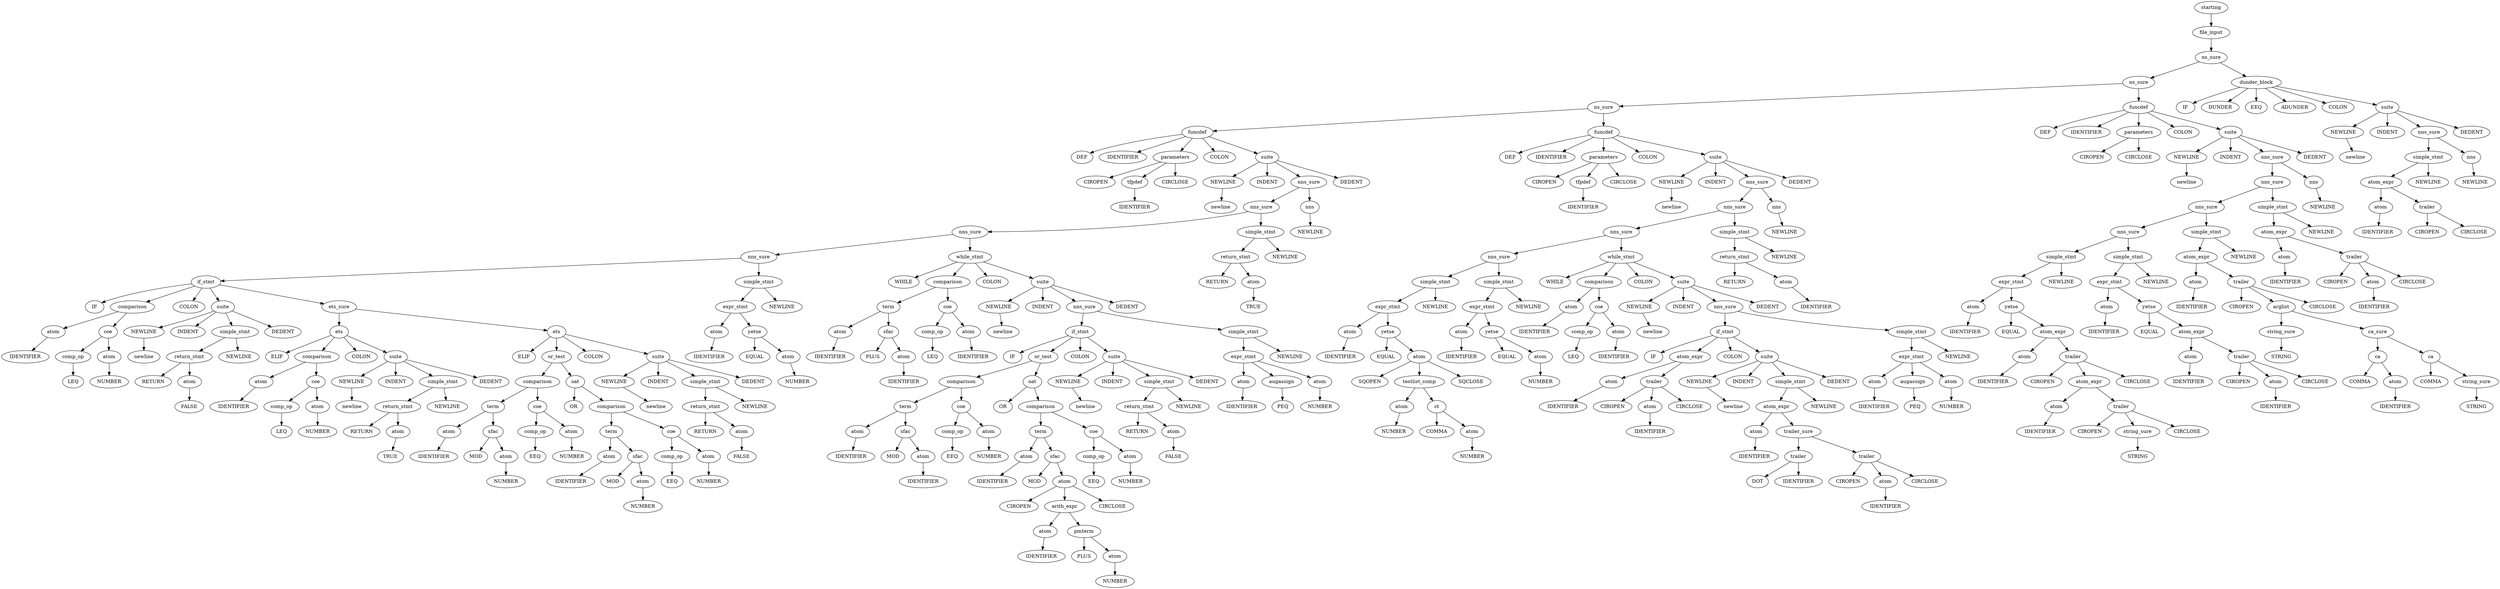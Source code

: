 digraph ASTVisual {
 ordering = out ;
10 [ label="tfpdef"]
20 [ label="IDENTIFIER"]
30 [ label="parameters"]
40 [ label="CIROPEN"]
50 [ label="CIRCLOSE"]
60 [ label="NEWLINE"]
70 [ label="newline"]
80 [ label="atom"]
90 [ label="IDENTIFIER"]
100 [ label="comp_op"]
110 [ label="LEQ"]
120 [ label="atom"]
130 [ label="NUMBER"]
140 [ label="coe"]
150 [ label="comparison"]
160 [ label="NEWLINE"]
170 [ label="newline"]
180 [ label="atom"]
190 [ label="FALSE"]
200 [ label="return_stmt"]
210 [ label="RETURN"]
220 [ label="simple_stmt"]
230 [ label="NEWLINE"]
240 [ label="suite"]
250 [ label="INDENT"]
260 [ label="DEDENT"]
270 [ label="atom"]
280 [ label="IDENTIFIER"]
290 [ label="comp_op"]
300 [ label="LEQ"]
310 [ label="atom"]
320 [ label="NUMBER"]
330 [ label="coe"]
340 [ label="comparison"]
350 [ label="NEWLINE"]
360 [ label="newline"]
370 [ label="atom"]
380 [ label="TRUE"]
390 [ label="return_stmt"]
400 [ label="RETURN"]
410 [ label="simple_stmt"]
420 [ label="NEWLINE"]
430 [ label="suite"]
440 [ label="INDENT"]
450 [ label="DEDENT"]
460 [ label="ets"]
470 [ label="ELIF"]
480 [ label="COLON"]
490 [ label="atom"]
500 [ label="IDENTIFIER"]
510 [ label="atom"]
520 [ label="NUMBER"]
530 [ label="sfac"]
540 [ label="MOD"]
550 [ label="term"]
560 [ label="comp_op"]
570 [ label="EEQ"]
580 [ label="atom"]
590 [ label="NUMBER"]
600 [ label="coe"]
610 [ label="comparison"]
620 [ label="atom"]
630 [ label="IDENTIFIER"]
640 [ label="atom"]
650 [ label="NUMBER"]
660 [ label="sfac"]
670 [ label="MOD"]
680 [ label="term"]
690 [ label="comp_op"]
700 [ label="EEQ"]
710 [ label="atom"]
720 [ label="NUMBER"]
730 [ label="coe"]
740 [ label="comparison"]
750 [ label="oat"]
760 [ label="OR"]
770 [ label="or_test"]
780 [ label="NEWLINE"]
790 [ label="newline"]
800 [ label="atom"]
810 [ label="FALSE"]
820 [ label="return_stmt"]
830 [ label="RETURN"]
840 [ label="simple_stmt"]
850 [ label="NEWLINE"]
860 [ label="suite"]
870 [ label="INDENT"]
880 [ label="DEDENT"]
890 [ label="ets"]
900 [ label="ELIF"]
910 [ label="COLON"]
920 [ label="ets_sure"]
930 [ label="if_stmt"]
940 [ label="IF"]
950 [ label="COLON"]
960 [ label="atom"]
970 [ label="IDENTIFIER"]
980 [ label="atom"]
990 [ label="NUMBER"]
1000 [ label="yetse"]
1010 [ label="EQUAL"]
1020 [ label="expr_stmt"]
1030 [ label="simple_stmt"]
1040 [ label="NEWLINE"]
1050 [ label="nns_sure"]
1060 [ label="atom"]
1070 [ label="IDENTIFIER"]
1080 [ label="atom"]
1090 [ label="IDENTIFIER"]
1100 [ label="sfac"]
1110 [ label="PLUS"]
1120 [ label="term"]
1130 [ label="comp_op"]
1140 [ label="LEQ"]
1150 [ label="atom"]
1160 [ label="IDENTIFIER"]
1170 [ label="coe"]
1180 [ label="comparison"]
1190 [ label="NEWLINE"]
1200 [ label="newline"]
1210 [ label="atom"]
1220 [ label="IDENTIFIER"]
1230 [ label="atom"]
1240 [ label="IDENTIFIER"]
1250 [ label="sfac"]
1260 [ label="MOD"]
1270 [ label="term"]
1280 [ label="comp_op"]
1290 [ label="EEQ"]
1300 [ label="atom"]
1310 [ label="NUMBER"]
1320 [ label="coe"]
1330 [ label="comparison"]
1340 [ label="atom"]
1350 [ label="IDENTIFIER"]
1360 [ label="atom"]
1370 [ label="IDENTIFIER"]
1380 [ label="atom"]
1390 [ label="NUMBER"]
1400 [ label="pmterm"]
1410 [ label="PLUS"]
1420 [ label="arith_expr"]
1430 [ label="atom"]
1440 [ label="CIROPEN"]
1450 [ label="CIRCLOSE"]
1460 [ label="sfac"]
1470 [ label="MOD"]
1480 [ label="term"]
1490 [ label="comp_op"]
1500 [ label="EEQ"]
1510 [ label="atom"]
1520 [ label="NUMBER"]
1530 [ label="coe"]
1540 [ label="comparison"]
1550 [ label="oat"]
1560 [ label="OR"]
1570 [ label="or_test"]
1580 [ label="NEWLINE"]
1590 [ label="newline"]
1600 [ label="atom"]
1610 [ label="FALSE"]
1620 [ label="return_stmt"]
1630 [ label="RETURN"]
1640 [ label="simple_stmt"]
1650 [ label="NEWLINE"]
1660 [ label="suite"]
1670 [ label="INDENT"]
1680 [ label="DEDENT"]
1690 [ label="if_stmt"]
1700 [ label="IF"]
1710 [ label="COLON"]
1720 [ label="atom"]
1730 [ label="IDENTIFIER"]
1740 [ label="augassign"]
1750 [ label="PEQ"]
1760 [ label="atom"]
1770 [ label="NUMBER"]
1780 [ label="expr_stmt"]
1790 [ label="simple_stmt"]
1800 [ label="NEWLINE"]
1810 [ label="nns_sure"]
1820 [ label="suite"]
1830 [ label="INDENT"]
1840 [ label="DEDENT"]
1850 [ label="while_stmt"]
1860 [ label="WHILE"]
1870 [ label="COLON"]
1880 [ label="nns_sure"]
1890 [ label="atom"]
1900 [ label="TRUE"]
1910 [ label="return_stmt"]
1920 [ label="RETURN"]
1930 [ label="simple_stmt"]
1940 [ label="NEWLINE"]
1950 [ label="nns_sure"]
1960 [ label="nns"]
1970 [ label="NEWLINE"]
1980 [ label="nns_sure"]
1990 [ label="suite"]
2000 [ label="INDENT"]
2010 [ label="DEDENT"]
2020 [ label="funcdef"]
2030 [ label="DEF"]
2040 [ label="IDENTIFIER"]
2050 [ label="COLON"]
2060 [ label="tfpdef"]
2070 [ label="IDENTIFIER"]
2080 [ label="parameters"]
2090 [ label="CIROPEN"]
2100 [ label="CIRCLOSE"]
2110 [ label="NEWLINE"]
2120 [ label="newline"]
2130 [ label="atom"]
2140 [ label="IDENTIFIER"]
2150 [ label="atom"]
2160 [ label="NUMBER"]
2170 [ label="atom"]
2180 [ label="NUMBER"]
2190 [ label="ct"]
2200 [ label="COMMA"]
2210 [ label="testlist_comp"]
2220 [ label="atom"]
2230 [ label="SQOPEN"]
2240 [ label="SQCLOSE"]
2250 [ label="yetse"]
2260 [ label="EQUAL"]
2270 [ label="expr_stmt"]
2280 [ label="simple_stmt"]
2290 [ label="NEWLINE"]
2300 [ label="atom"]
2310 [ label="IDENTIFIER"]
2320 [ label="atom"]
2330 [ label="NUMBER"]
2340 [ label="yetse"]
2350 [ label="EQUAL"]
2360 [ label="expr_stmt"]
2370 [ label="simple_stmt"]
2380 [ label="NEWLINE"]
2390 [ label="nns_sure"]
2400 [ label="atom"]
2410 [ label="IDENTIFIER"]
2420 [ label="comp_op"]
2430 [ label="LEQ"]
2440 [ label="atom"]
2450 [ label="IDENTIFIER"]
2460 [ label="coe"]
2470 [ label="comparison"]
2480 [ label="NEWLINE"]
2490 [ label="newline"]
2500 [ label="atom"]
2510 [ label="IDENTIFIER"]
2520 [ label="atom"]
2530 [ label="IDENTIFIER"]
2540 [ label="trailer"]
2550 [ label="CIROPEN"]
2560 [ label="CIRCLOSE"]
2570 [ label="atom_expr"]
2580 [ label="NEWLINE"]
2590 [ label="newline"]
2600 [ label="atom"]
2610 [ label="IDENTIFIER"]
2620 [ label="trailer"]
2630 [ label="DOT"]
2640 [ label="IDENTIFIER"]
2650 [ label="atom"]
2660 [ label="IDENTIFIER"]
2670 [ label="trailer"]
2680 [ label="CIROPEN"]
2690 [ label="CIRCLOSE"]
2700 [ label="trailer_sure"]
2710 [ label="atom_expr"]
2720 [ label="simple_stmt"]
2730 [ label="NEWLINE"]
2740 [ label="suite"]
2750 [ label="INDENT"]
2760 [ label="DEDENT"]
2770 [ label="if_stmt"]
2780 [ label="IF"]
2790 [ label="COLON"]
2800 [ label="atom"]
2810 [ label="IDENTIFIER"]
2820 [ label="augassign"]
2830 [ label="PEQ"]
2840 [ label="atom"]
2850 [ label="NUMBER"]
2860 [ label="expr_stmt"]
2870 [ label="simple_stmt"]
2880 [ label="NEWLINE"]
2890 [ label="nns_sure"]
2900 [ label="suite"]
2910 [ label="INDENT"]
2920 [ label="DEDENT"]
2930 [ label="while_stmt"]
2940 [ label="WHILE"]
2950 [ label="COLON"]
2960 [ label="nns_sure"]
2970 [ label="atom"]
2980 [ label="IDENTIFIER"]
2990 [ label="return_stmt"]
3000 [ label="RETURN"]
3010 [ label="simple_stmt"]
3020 [ label="NEWLINE"]
3030 [ label="nns_sure"]
3040 [ label="nns"]
3050 [ label="NEWLINE"]
3060 [ label="nns_sure"]
3070 [ label="suite"]
3080 [ label="INDENT"]
3090 [ label="DEDENT"]
3100 [ label="funcdef"]
3110 [ label="DEF"]
3120 [ label="IDENTIFIER"]
3130 [ label="COLON"]
3140 [ label="ns_sure"]
3150 [ label="parameters"]
3160 [ label="CIROPEN"]
3170 [ label="CIRCLOSE"]
3180 [ label="NEWLINE"]
3190 [ label="newline"]
3200 [ label="atom"]
3210 [ label="IDENTIFIER"]
3220 [ label="atom"]
3230 [ label="IDENTIFIER"]
3240 [ label="atom"]
3250 [ label="IDENTIFIER"]
3260 [ label="string_sure"]
3270 [ label="STRING"]
3280 [ label="trailer"]
3290 [ label="CIROPEN"]
3300 [ label="CIRCLOSE"]
3310 [ label="atom_expr"]
3320 [ label="trailer"]
3330 [ label="CIROPEN"]
3340 [ label="CIRCLOSE"]
3350 [ label="atom_expr"]
3360 [ label="yetse"]
3370 [ label="EQUAL"]
3380 [ label="expr_stmt"]
3390 [ label="simple_stmt"]
3400 [ label="NEWLINE"]
3410 [ label="atom"]
3420 [ label="IDENTIFIER"]
3430 [ label="atom"]
3440 [ label="IDENTIFIER"]
3450 [ label="atom"]
3460 [ label="IDENTIFIER"]
3470 [ label="trailer"]
3480 [ label="CIROPEN"]
3490 [ label="CIRCLOSE"]
3500 [ label="atom_expr"]
3510 [ label="yetse"]
3520 [ label="EQUAL"]
3530 [ label="expr_stmt"]
3540 [ label="simple_stmt"]
3550 [ label="NEWLINE"]
3560 [ label="nns_sure"]
3570 [ label="atom"]
3580 [ label="IDENTIFIER"]
3590 [ label="string_sure"]
3600 [ label="STRING"]
3610 [ label="atom"]
3620 [ label="IDENTIFIER"]
3630 [ label="ca"]
3640 [ label="COMMA"]
3650 [ label="string_sure"]
3660 [ label="STRING"]
3670 [ label="ca"]
3680 [ label="COMMA"]
3690 [ label="ca_sure"]
3700 [ label="arglist"]
3710 [ label="trailer"]
3720 [ label="CIROPEN"]
3730 [ label="CIRCLOSE"]
3740 [ label="atom_expr"]
3750 [ label="simple_stmt"]
3760 [ label="NEWLINE"]
3770 [ label="nns_sure"]
3780 [ label="atom"]
3790 [ label="IDENTIFIER"]
3800 [ label="atom"]
3810 [ label="IDENTIFIER"]
3820 [ label="trailer"]
3830 [ label="CIROPEN"]
3840 [ label="CIRCLOSE"]
3850 [ label="atom_expr"]
3860 [ label="simple_stmt"]
3870 [ label="NEWLINE"]
3880 [ label="nns_sure"]
3890 [ label="nns"]
3900 [ label="NEWLINE"]
3910 [ label="nns_sure"]
3920 [ label="suite"]
3930 [ label="INDENT"]
3940 [ label="DEDENT"]
3950 [ label="funcdef"]
3960 [ label="DEF"]
3970 [ label="IDENTIFIER"]
3980 [ label="COLON"]
3990 [ label="ns_sure"]
4000 [ label="NEWLINE"]
4010 [ label="newline"]
4020 [ label="atom"]
4030 [ label="IDENTIFIER"]
4040 [ label="trailer"]
4050 [ label="CIROPEN"]
4060 [ label="CIRCLOSE"]
4070 [ label="atom_expr"]
4080 [ label="simple_stmt"]
4090 [ label="NEWLINE"]
4100 [ label="nns"]
4110 [ label="NEWLINE"]
4120 [ label="nns_sure"]
4130 [ label="suite"]
4140 [ label="INDENT"]
4150 [ label="DEDENT"]
4160 [ label="dunder_block"]
4170 [ label="IF"]
4180 [ label="DUNDER"]
4190 [ label="EEQ"]
4200 [ label="ADUNDER"]
4210 [ label="COLON"]
4220 [ label="ns_sure"]
4230 [ label="file_input"]
4240 [ label="starting"]
10 -> 20[ label=""]
30 -> 40[ label=""]
30 -> 10[ label=""]
30 -> 50[ label=""]
60 -> 70[ label=""]
80 -> 90[ label=""]
100 -> 110[ label=""]
120 -> 130[ label=""]
140 -> 100[ label=""]
140 -> 120[ label=""]
150 -> 80[ label=""]
150 -> 140[ label=""]
160 -> 170[ label=""]
180 -> 190[ label=""]
200 -> 210[ label=""]
200 -> 180[ label=""]
220 -> 200[ label=""]
220 -> 230[ label=""]
240 -> 160[ label=""]
240 -> 250[ label=""]
240 -> 220[ label=""]
240 -> 260[ label=""]
270 -> 280[ label=""]
290 -> 300[ label=""]
310 -> 320[ label=""]
330 -> 290[ label=""]
330 -> 310[ label=""]
340 -> 270[ label=""]
340 -> 330[ label=""]
350 -> 360[ label=""]
370 -> 380[ label=""]
390 -> 400[ label=""]
390 -> 370[ label=""]
410 -> 390[ label=""]
410 -> 420[ label=""]
430 -> 350[ label=""]
430 -> 440[ label=""]
430 -> 410[ label=""]
430 -> 450[ label=""]
460 -> 470[ label=""]
460 -> 340[ label=""]
460 -> 480[ label=""]
460 -> 430[ label=""]
490 -> 500[ label=""]
510 -> 520[ label=""]
530 -> 540[ label=""]
530 -> 510[ label=""]
550 -> 490[ label=""]
550 -> 530[ label=""]
560 -> 570[ label=""]
580 -> 590[ label=""]
600 -> 560[ label=""]
600 -> 580[ label=""]
610 -> 550[ label=""]
610 -> 600[ label=""]
620 -> 630[ label=""]
640 -> 650[ label=""]
660 -> 670[ label=""]
660 -> 640[ label=""]
680 -> 620[ label=""]
680 -> 660[ label=""]
690 -> 700[ label=""]
710 -> 720[ label=""]
730 -> 690[ label=""]
730 -> 710[ label=""]
740 -> 680[ label=""]
740 -> 730[ label=""]
750 -> 760[ label=""]
750 -> 740[ label=""]
770 -> 610[ label=""]
770 -> 750[ label=""]
780 -> 790[ label=""]
800 -> 810[ label=""]
820 -> 830[ label=""]
820 -> 800[ label=""]
840 -> 820[ label=""]
840 -> 850[ label=""]
860 -> 780[ label=""]
860 -> 870[ label=""]
860 -> 840[ label=""]
860 -> 880[ label=""]
890 -> 900[ label=""]
890 -> 770[ label=""]
890 -> 910[ label=""]
890 -> 860[ label=""]
920 -> 460[ label=""]
920 -> 890[ label=""]
930 -> 940[ label=""]
930 -> 150[ label=""]
930 -> 950[ label=""]
930 -> 240[ label=""]
930 -> 920[ label=""]
960 -> 970[ label=""]
980 -> 990[ label=""]
1000 -> 1010[ label=""]
1000 -> 980[ label=""]
1020 -> 960[ label=""]
1020 -> 1000[ label=""]
1030 -> 1020[ label=""]
1030 -> 1040[ label=""]
1050 -> 930[ label=""]
1050 -> 1030[ label=""]
1060 -> 1070[ label=""]
1080 -> 1090[ label=""]
1100 -> 1110[ label=""]
1100 -> 1080[ label=""]
1120 -> 1060[ label=""]
1120 -> 1100[ label=""]
1130 -> 1140[ label=""]
1150 -> 1160[ label=""]
1170 -> 1130[ label=""]
1170 -> 1150[ label=""]
1180 -> 1120[ label=""]
1180 -> 1170[ label=""]
1190 -> 1200[ label=""]
1210 -> 1220[ label=""]
1230 -> 1240[ label=""]
1250 -> 1260[ label=""]
1250 -> 1230[ label=""]
1270 -> 1210[ label=""]
1270 -> 1250[ label=""]
1280 -> 1290[ label=""]
1300 -> 1310[ label=""]
1320 -> 1280[ label=""]
1320 -> 1300[ label=""]
1330 -> 1270[ label=""]
1330 -> 1320[ label=""]
1340 -> 1350[ label=""]
1360 -> 1370[ label=""]
1380 -> 1390[ label=""]
1400 -> 1410[ label=""]
1400 -> 1380[ label=""]
1420 -> 1360[ label=""]
1420 -> 1400[ label=""]
1430 -> 1440[ label=""]
1430 -> 1420[ label=""]
1430 -> 1450[ label=""]
1460 -> 1470[ label=""]
1460 -> 1430[ label=""]
1480 -> 1340[ label=""]
1480 -> 1460[ label=""]
1490 -> 1500[ label=""]
1510 -> 1520[ label=""]
1530 -> 1490[ label=""]
1530 -> 1510[ label=""]
1540 -> 1480[ label=""]
1540 -> 1530[ label=""]
1550 -> 1560[ label=""]
1550 -> 1540[ label=""]
1570 -> 1330[ label=""]
1570 -> 1550[ label=""]
1580 -> 1590[ label=""]
1600 -> 1610[ label=""]
1620 -> 1630[ label=""]
1620 -> 1600[ label=""]
1640 -> 1620[ label=""]
1640 -> 1650[ label=""]
1660 -> 1580[ label=""]
1660 -> 1670[ label=""]
1660 -> 1640[ label=""]
1660 -> 1680[ label=""]
1690 -> 1700[ label=""]
1690 -> 1570[ label=""]
1690 -> 1710[ label=""]
1690 -> 1660[ label=""]
1720 -> 1730[ label=""]
1740 -> 1750[ label=""]
1760 -> 1770[ label=""]
1780 -> 1720[ label=""]
1780 -> 1740[ label=""]
1780 -> 1760[ label=""]
1790 -> 1780[ label=""]
1790 -> 1800[ label=""]
1810 -> 1690[ label=""]
1810 -> 1790[ label=""]
1820 -> 1190[ label=""]
1820 -> 1830[ label=""]
1820 -> 1810[ label=""]
1820 -> 1840[ label=""]
1850 -> 1860[ label=""]
1850 -> 1180[ label=""]
1850 -> 1870[ label=""]
1850 -> 1820[ label=""]
1880 -> 1050[ label=""]
1880 -> 1850[ label=""]
1890 -> 1900[ label=""]
1910 -> 1920[ label=""]
1910 -> 1890[ label=""]
1930 -> 1910[ label=""]
1930 -> 1940[ label=""]
1950 -> 1880[ label=""]
1950 -> 1930[ label=""]
1960 -> 1970[ label=""]
1980 -> 1950[ label=""]
1980 -> 1960[ label=""]
1990 -> 60[ label=""]
1990 -> 2000[ label=""]
1990 -> 1980[ label=""]
1990 -> 2010[ label=""]
2020 -> 2030[ label=""]
2020 -> 2040[ label=""]
2020 -> 30[ label=""]
2020 -> 2050[ label=""]
2020 -> 1990[ label=""]
2060 -> 2070[ label=""]
2080 -> 2090[ label=""]
2080 -> 2060[ label=""]
2080 -> 2100[ label=""]
2110 -> 2120[ label=""]
2130 -> 2140[ label=""]
2150 -> 2160[ label=""]
2170 -> 2180[ label=""]
2190 -> 2200[ label=""]
2190 -> 2170[ label=""]
2210 -> 2150[ label=""]
2210 -> 2190[ label=""]
2220 -> 2230[ label=""]
2220 -> 2210[ label=""]
2220 -> 2240[ label=""]
2250 -> 2260[ label=""]
2250 -> 2220[ label=""]
2270 -> 2130[ label=""]
2270 -> 2250[ label=""]
2280 -> 2270[ label=""]
2280 -> 2290[ label=""]
2300 -> 2310[ label=""]
2320 -> 2330[ label=""]
2340 -> 2350[ label=""]
2340 -> 2320[ label=""]
2360 -> 2300[ label=""]
2360 -> 2340[ label=""]
2370 -> 2360[ label=""]
2370 -> 2380[ label=""]
2390 -> 2280[ label=""]
2390 -> 2370[ label=""]
2400 -> 2410[ label=""]
2420 -> 2430[ label=""]
2440 -> 2450[ label=""]
2460 -> 2420[ label=""]
2460 -> 2440[ label=""]
2470 -> 2400[ label=""]
2470 -> 2460[ label=""]
2480 -> 2490[ label=""]
2500 -> 2510[ label=""]
2520 -> 2530[ label=""]
2540 -> 2550[ label=""]
2540 -> 2520[ label=""]
2540 -> 2560[ label=""]
2570 -> 2500[ label=""]
2570 -> 2540[ label=""]
2580 -> 2590[ label=""]
2600 -> 2610[ label=""]
2620 -> 2630[ label=""]
2620 -> 2640[ label=""]
2650 -> 2660[ label=""]
2670 -> 2680[ label=""]
2670 -> 2650[ label=""]
2670 -> 2690[ label=""]
2700 -> 2620[ label=""]
2700 -> 2670[ label=""]
2710 -> 2600[ label=""]
2710 -> 2700[ label=""]
2720 -> 2710[ label=""]
2720 -> 2730[ label=""]
2740 -> 2580[ label=""]
2740 -> 2750[ label=""]
2740 -> 2720[ label=""]
2740 -> 2760[ label=""]
2770 -> 2780[ label=""]
2770 -> 2570[ label=""]
2770 -> 2790[ label=""]
2770 -> 2740[ label=""]
2800 -> 2810[ label=""]
2820 -> 2830[ label=""]
2840 -> 2850[ label=""]
2860 -> 2800[ label=""]
2860 -> 2820[ label=""]
2860 -> 2840[ label=""]
2870 -> 2860[ label=""]
2870 -> 2880[ label=""]
2890 -> 2770[ label=""]
2890 -> 2870[ label=""]
2900 -> 2480[ label=""]
2900 -> 2910[ label=""]
2900 -> 2890[ label=""]
2900 -> 2920[ label=""]
2930 -> 2940[ label=""]
2930 -> 2470[ label=""]
2930 -> 2950[ label=""]
2930 -> 2900[ label=""]
2960 -> 2390[ label=""]
2960 -> 2930[ label=""]
2970 -> 2980[ label=""]
2990 -> 3000[ label=""]
2990 -> 2970[ label=""]
3010 -> 2990[ label=""]
3010 -> 3020[ label=""]
3030 -> 2960[ label=""]
3030 -> 3010[ label=""]
3040 -> 3050[ label=""]
3060 -> 3030[ label=""]
3060 -> 3040[ label=""]
3070 -> 2110[ label=""]
3070 -> 3080[ label=""]
3070 -> 3060[ label=""]
3070 -> 3090[ label=""]
3100 -> 3110[ label=""]
3100 -> 3120[ label=""]
3100 -> 2080[ label=""]
3100 -> 3130[ label=""]
3100 -> 3070[ label=""]
3140 -> 2020[ label=""]
3140 -> 3100[ label=""]
3150 -> 3160[ label=""]
3150 -> 3170[ label=""]
3180 -> 3190[ label=""]
3200 -> 3210[ label=""]
3220 -> 3230[ label=""]
3240 -> 3250[ label=""]
3260 -> 3270[ label=""]
3280 -> 3290[ label=""]
3280 -> 3260[ label=""]
3280 -> 3300[ label=""]
3310 -> 3240[ label=""]
3310 -> 3280[ label=""]
3320 -> 3330[ label=""]
3320 -> 3310[ label=""]
3320 -> 3340[ label=""]
3350 -> 3220[ label=""]
3350 -> 3320[ label=""]
3360 -> 3370[ label=""]
3360 -> 3350[ label=""]
3380 -> 3200[ label=""]
3380 -> 3360[ label=""]
3390 -> 3380[ label=""]
3390 -> 3400[ label=""]
3410 -> 3420[ label=""]
3430 -> 3440[ label=""]
3450 -> 3460[ label=""]
3470 -> 3480[ label=""]
3470 -> 3450[ label=""]
3470 -> 3490[ label=""]
3500 -> 3430[ label=""]
3500 -> 3470[ label=""]
3510 -> 3520[ label=""]
3510 -> 3500[ label=""]
3530 -> 3410[ label=""]
3530 -> 3510[ label=""]
3540 -> 3530[ label=""]
3540 -> 3550[ label=""]
3560 -> 3390[ label=""]
3560 -> 3540[ label=""]
3570 -> 3580[ label=""]
3590 -> 3600[ label=""]
3610 -> 3620[ label=""]
3630 -> 3640[ label=""]
3630 -> 3610[ label=""]
3650 -> 3660[ label=""]
3670 -> 3680[ label=""]
3670 -> 3650[ label=""]
3690 -> 3630[ label=""]
3690 -> 3670[ label=""]
3700 -> 3590[ label=""]
3700 -> 3690[ label=""]
3710 -> 3720[ label=""]
3710 -> 3700[ label=""]
3710 -> 3730[ label=""]
3740 -> 3570[ label=""]
3740 -> 3710[ label=""]
3750 -> 3740[ label=""]
3750 -> 3760[ label=""]
3770 -> 3560[ label=""]
3770 -> 3750[ label=""]
3780 -> 3790[ label=""]
3800 -> 3810[ label=""]
3820 -> 3830[ label=""]
3820 -> 3800[ label=""]
3820 -> 3840[ label=""]
3850 -> 3780[ label=""]
3850 -> 3820[ label=""]
3860 -> 3850[ label=""]
3860 -> 3870[ label=""]
3880 -> 3770[ label=""]
3880 -> 3860[ label=""]
3890 -> 3900[ label=""]
3910 -> 3880[ label=""]
3910 -> 3890[ label=""]
3920 -> 3180[ label=""]
3920 -> 3930[ label=""]
3920 -> 3910[ label=""]
3920 -> 3940[ label=""]
3950 -> 3960[ label=""]
3950 -> 3970[ label=""]
3950 -> 3150[ label=""]
3950 -> 3980[ label=""]
3950 -> 3920[ label=""]
3990 -> 3140[ label=""]
3990 -> 3950[ label=""]
4000 -> 4010[ label=""]
4020 -> 4030[ label=""]
4040 -> 4050[ label=""]
4040 -> 4060[ label=""]
4070 -> 4020[ label=""]
4070 -> 4040[ label=""]
4080 -> 4070[ label=""]
4080 -> 4090[ label=""]
4100 -> 4110[ label=""]
4120 -> 4080[ label=""]
4120 -> 4100[ label=""]
4130 -> 4000[ label=""]
4130 -> 4140[ label=""]
4130 -> 4120[ label=""]
4130 -> 4150[ label=""]
4160 -> 4170[ label=""]
4160 -> 4180[ label=""]
4160 -> 4190[ label=""]
4160 -> 4200[ label=""]
4160 -> 4210[ label=""]
4160 -> 4130[ label=""]
4220 -> 3990[ label=""]
4220 -> 4160[ label=""]
4230 -> 4220[ label=""]
4240 -> 4230[ label=""]
  }
